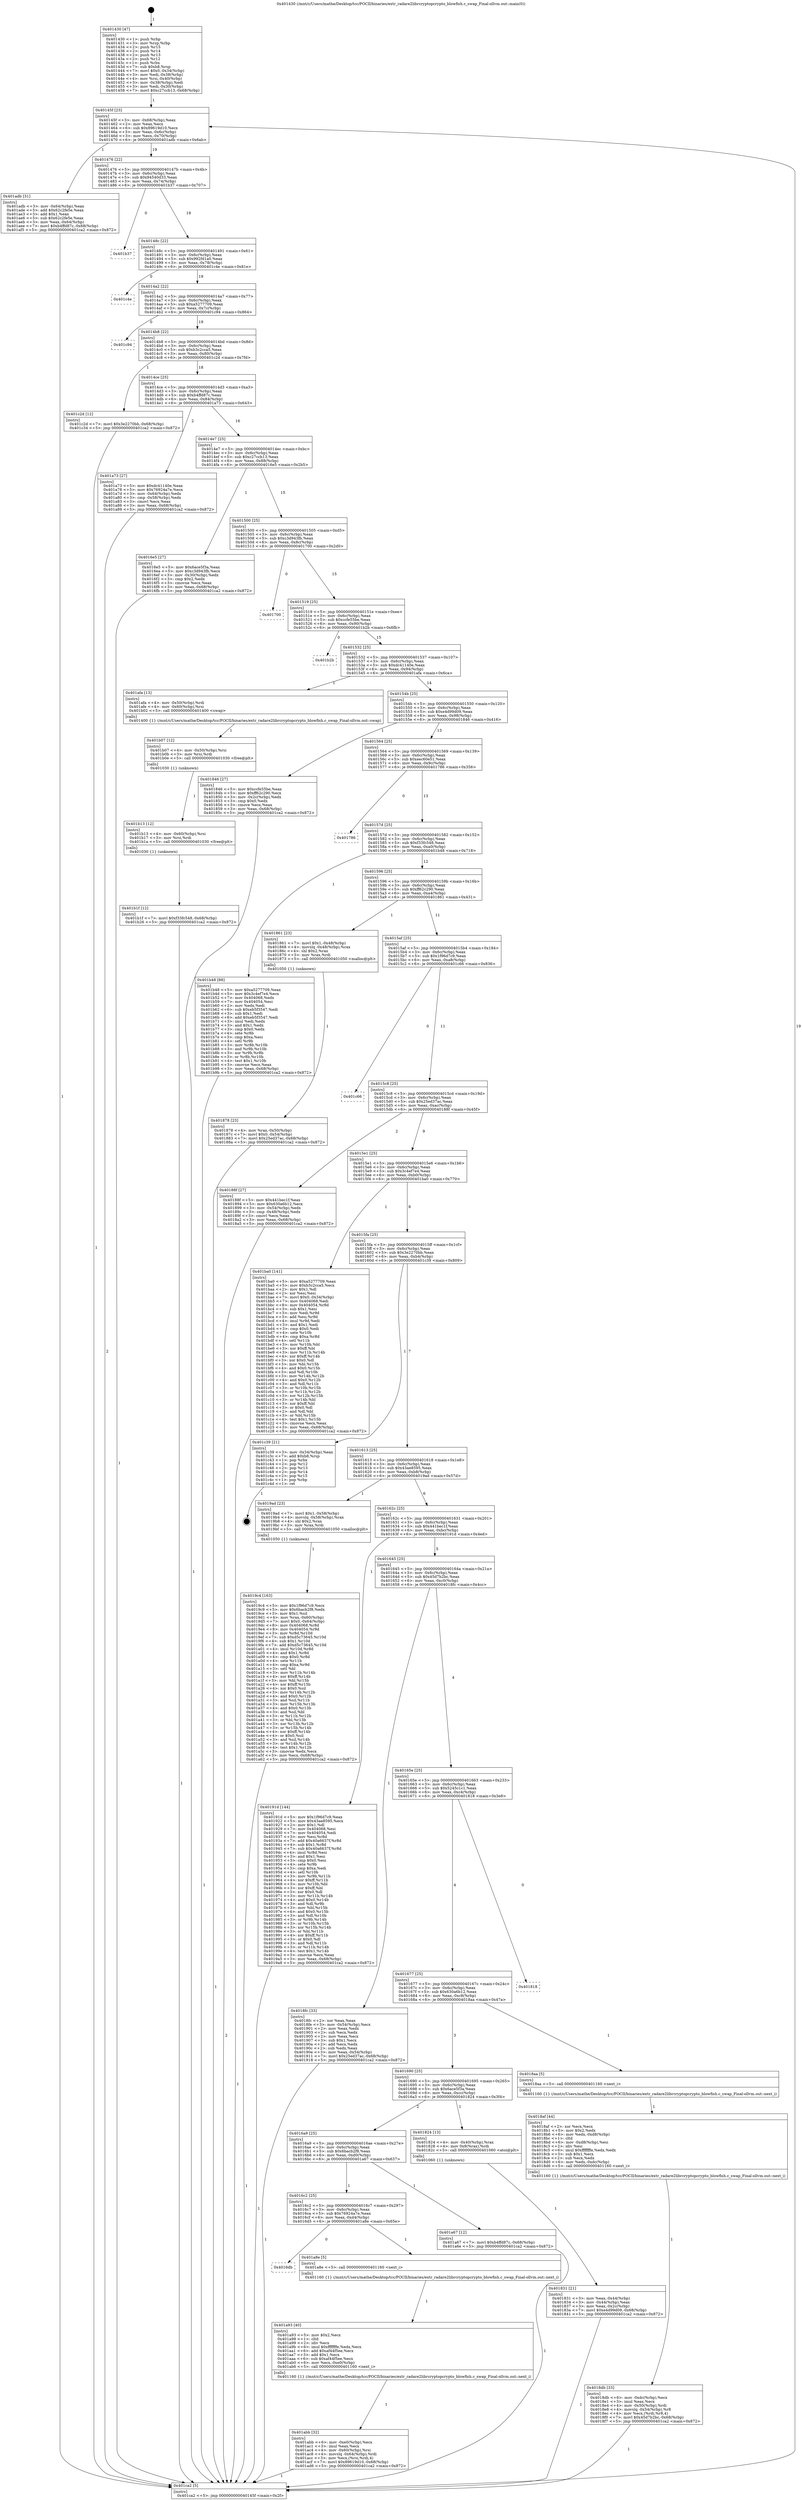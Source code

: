 digraph "0x401430" {
  label = "0x401430 (/mnt/c/Users/mathe/Desktop/tcc/POCII/binaries/extr_radare2librcryptopcrypto_blowfish.c_swap_Final-ollvm.out::main(0))"
  labelloc = "t"
  node[shape=record]

  Entry [label="",width=0.3,height=0.3,shape=circle,fillcolor=black,style=filled]
  "0x40145f" [label="{
     0x40145f [23]\l
     | [instrs]\l
     &nbsp;&nbsp;0x40145f \<+3\>: mov -0x68(%rbp),%eax\l
     &nbsp;&nbsp;0x401462 \<+2\>: mov %eax,%ecx\l
     &nbsp;&nbsp;0x401464 \<+6\>: sub $0x89619d10,%ecx\l
     &nbsp;&nbsp;0x40146a \<+3\>: mov %eax,-0x6c(%rbp)\l
     &nbsp;&nbsp;0x40146d \<+3\>: mov %ecx,-0x70(%rbp)\l
     &nbsp;&nbsp;0x401470 \<+6\>: je 0000000000401adb \<main+0x6ab\>\l
  }"]
  "0x401adb" [label="{
     0x401adb [31]\l
     | [instrs]\l
     &nbsp;&nbsp;0x401adb \<+3\>: mov -0x64(%rbp),%eax\l
     &nbsp;&nbsp;0x401ade \<+5\>: add $0x62c2fe5e,%eax\l
     &nbsp;&nbsp;0x401ae3 \<+3\>: add $0x1,%eax\l
     &nbsp;&nbsp;0x401ae6 \<+5\>: sub $0x62c2fe5e,%eax\l
     &nbsp;&nbsp;0x401aeb \<+3\>: mov %eax,-0x64(%rbp)\l
     &nbsp;&nbsp;0x401aee \<+7\>: movl $0xb4ffd87c,-0x68(%rbp)\l
     &nbsp;&nbsp;0x401af5 \<+5\>: jmp 0000000000401ca2 \<main+0x872\>\l
  }"]
  "0x401476" [label="{
     0x401476 [22]\l
     | [instrs]\l
     &nbsp;&nbsp;0x401476 \<+5\>: jmp 000000000040147b \<main+0x4b\>\l
     &nbsp;&nbsp;0x40147b \<+3\>: mov -0x6c(%rbp),%eax\l
     &nbsp;&nbsp;0x40147e \<+5\>: sub $0x94540d33,%eax\l
     &nbsp;&nbsp;0x401483 \<+3\>: mov %eax,-0x74(%rbp)\l
     &nbsp;&nbsp;0x401486 \<+6\>: je 0000000000401b37 \<main+0x707\>\l
  }"]
  Exit [label="",width=0.3,height=0.3,shape=circle,fillcolor=black,style=filled,peripheries=2]
  "0x401b37" [label="{
     0x401b37\l
  }", style=dashed]
  "0x40148c" [label="{
     0x40148c [22]\l
     | [instrs]\l
     &nbsp;&nbsp;0x40148c \<+5\>: jmp 0000000000401491 \<main+0x61\>\l
     &nbsp;&nbsp;0x401491 \<+3\>: mov -0x6c(%rbp),%eax\l
     &nbsp;&nbsp;0x401494 \<+5\>: sub $0x992fd1a0,%eax\l
     &nbsp;&nbsp;0x401499 \<+3\>: mov %eax,-0x78(%rbp)\l
     &nbsp;&nbsp;0x40149c \<+6\>: je 0000000000401c4e \<main+0x81e\>\l
  }"]
  "0x401b1f" [label="{
     0x401b1f [12]\l
     | [instrs]\l
     &nbsp;&nbsp;0x401b1f \<+7\>: movl $0xf33fc548,-0x68(%rbp)\l
     &nbsp;&nbsp;0x401b26 \<+5\>: jmp 0000000000401ca2 \<main+0x872\>\l
  }"]
  "0x401c4e" [label="{
     0x401c4e\l
  }", style=dashed]
  "0x4014a2" [label="{
     0x4014a2 [22]\l
     | [instrs]\l
     &nbsp;&nbsp;0x4014a2 \<+5\>: jmp 00000000004014a7 \<main+0x77\>\l
     &nbsp;&nbsp;0x4014a7 \<+3\>: mov -0x6c(%rbp),%eax\l
     &nbsp;&nbsp;0x4014aa \<+5\>: sub $0xa5277709,%eax\l
     &nbsp;&nbsp;0x4014af \<+3\>: mov %eax,-0x7c(%rbp)\l
     &nbsp;&nbsp;0x4014b2 \<+6\>: je 0000000000401c94 \<main+0x864\>\l
  }"]
  "0x401b13" [label="{
     0x401b13 [12]\l
     | [instrs]\l
     &nbsp;&nbsp;0x401b13 \<+4\>: mov -0x60(%rbp),%rsi\l
     &nbsp;&nbsp;0x401b17 \<+3\>: mov %rsi,%rdi\l
     &nbsp;&nbsp;0x401b1a \<+5\>: call 0000000000401030 \<free@plt\>\l
     | [calls]\l
     &nbsp;&nbsp;0x401030 \{1\} (unknown)\l
  }"]
  "0x401c94" [label="{
     0x401c94\l
  }", style=dashed]
  "0x4014b8" [label="{
     0x4014b8 [22]\l
     | [instrs]\l
     &nbsp;&nbsp;0x4014b8 \<+5\>: jmp 00000000004014bd \<main+0x8d\>\l
     &nbsp;&nbsp;0x4014bd \<+3\>: mov -0x6c(%rbp),%eax\l
     &nbsp;&nbsp;0x4014c0 \<+5\>: sub $0xb3c2cca5,%eax\l
     &nbsp;&nbsp;0x4014c5 \<+3\>: mov %eax,-0x80(%rbp)\l
     &nbsp;&nbsp;0x4014c8 \<+6\>: je 0000000000401c2d \<main+0x7fd\>\l
  }"]
  "0x401b07" [label="{
     0x401b07 [12]\l
     | [instrs]\l
     &nbsp;&nbsp;0x401b07 \<+4\>: mov -0x50(%rbp),%rsi\l
     &nbsp;&nbsp;0x401b0b \<+3\>: mov %rsi,%rdi\l
     &nbsp;&nbsp;0x401b0e \<+5\>: call 0000000000401030 \<free@plt\>\l
     | [calls]\l
     &nbsp;&nbsp;0x401030 \{1\} (unknown)\l
  }"]
  "0x401c2d" [label="{
     0x401c2d [12]\l
     | [instrs]\l
     &nbsp;&nbsp;0x401c2d \<+7\>: movl $0x3e2270bb,-0x68(%rbp)\l
     &nbsp;&nbsp;0x401c34 \<+5\>: jmp 0000000000401ca2 \<main+0x872\>\l
  }"]
  "0x4014ce" [label="{
     0x4014ce [25]\l
     | [instrs]\l
     &nbsp;&nbsp;0x4014ce \<+5\>: jmp 00000000004014d3 \<main+0xa3\>\l
     &nbsp;&nbsp;0x4014d3 \<+3\>: mov -0x6c(%rbp),%eax\l
     &nbsp;&nbsp;0x4014d6 \<+5\>: sub $0xb4ffd87c,%eax\l
     &nbsp;&nbsp;0x4014db \<+6\>: mov %eax,-0x84(%rbp)\l
     &nbsp;&nbsp;0x4014e1 \<+6\>: je 0000000000401a73 \<main+0x643\>\l
  }"]
  "0x401abb" [label="{
     0x401abb [32]\l
     | [instrs]\l
     &nbsp;&nbsp;0x401abb \<+6\>: mov -0xe0(%rbp),%ecx\l
     &nbsp;&nbsp;0x401ac1 \<+3\>: imul %eax,%ecx\l
     &nbsp;&nbsp;0x401ac4 \<+4\>: mov -0x60(%rbp),%rsi\l
     &nbsp;&nbsp;0x401ac8 \<+4\>: movslq -0x64(%rbp),%rdi\l
     &nbsp;&nbsp;0x401acc \<+3\>: mov %ecx,(%rsi,%rdi,4)\l
     &nbsp;&nbsp;0x401acf \<+7\>: movl $0x89619d10,-0x68(%rbp)\l
     &nbsp;&nbsp;0x401ad6 \<+5\>: jmp 0000000000401ca2 \<main+0x872\>\l
  }"]
  "0x401a73" [label="{
     0x401a73 [27]\l
     | [instrs]\l
     &nbsp;&nbsp;0x401a73 \<+5\>: mov $0xdc41140e,%eax\l
     &nbsp;&nbsp;0x401a78 \<+5\>: mov $0x76924a7e,%ecx\l
     &nbsp;&nbsp;0x401a7d \<+3\>: mov -0x64(%rbp),%edx\l
     &nbsp;&nbsp;0x401a80 \<+3\>: cmp -0x58(%rbp),%edx\l
     &nbsp;&nbsp;0x401a83 \<+3\>: cmovl %ecx,%eax\l
     &nbsp;&nbsp;0x401a86 \<+3\>: mov %eax,-0x68(%rbp)\l
     &nbsp;&nbsp;0x401a89 \<+5\>: jmp 0000000000401ca2 \<main+0x872\>\l
  }"]
  "0x4014e7" [label="{
     0x4014e7 [25]\l
     | [instrs]\l
     &nbsp;&nbsp;0x4014e7 \<+5\>: jmp 00000000004014ec \<main+0xbc\>\l
     &nbsp;&nbsp;0x4014ec \<+3\>: mov -0x6c(%rbp),%eax\l
     &nbsp;&nbsp;0x4014ef \<+5\>: sub $0xc27ccb13,%eax\l
     &nbsp;&nbsp;0x4014f4 \<+6\>: mov %eax,-0x88(%rbp)\l
     &nbsp;&nbsp;0x4014fa \<+6\>: je 00000000004016e5 \<main+0x2b5\>\l
  }"]
  "0x401a93" [label="{
     0x401a93 [40]\l
     | [instrs]\l
     &nbsp;&nbsp;0x401a93 \<+5\>: mov $0x2,%ecx\l
     &nbsp;&nbsp;0x401a98 \<+1\>: cltd\l
     &nbsp;&nbsp;0x401a99 \<+2\>: idiv %ecx\l
     &nbsp;&nbsp;0x401a9b \<+6\>: imul $0xfffffffe,%edx,%ecx\l
     &nbsp;&nbsp;0x401aa1 \<+6\>: add $0xaf44f5ee,%ecx\l
     &nbsp;&nbsp;0x401aa7 \<+3\>: add $0x1,%ecx\l
     &nbsp;&nbsp;0x401aaa \<+6\>: sub $0xaf44f5ee,%ecx\l
     &nbsp;&nbsp;0x401ab0 \<+6\>: mov %ecx,-0xe0(%rbp)\l
     &nbsp;&nbsp;0x401ab6 \<+5\>: call 0000000000401160 \<next_i\>\l
     | [calls]\l
     &nbsp;&nbsp;0x401160 \{1\} (/mnt/c/Users/mathe/Desktop/tcc/POCII/binaries/extr_radare2librcryptopcrypto_blowfish.c_swap_Final-ollvm.out::next_i)\l
  }"]
  "0x4016e5" [label="{
     0x4016e5 [27]\l
     | [instrs]\l
     &nbsp;&nbsp;0x4016e5 \<+5\>: mov $0x6ace5f3a,%eax\l
     &nbsp;&nbsp;0x4016ea \<+5\>: mov $0xc3d943fb,%ecx\l
     &nbsp;&nbsp;0x4016ef \<+3\>: mov -0x30(%rbp),%edx\l
     &nbsp;&nbsp;0x4016f2 \<+3\>: cmp $0x2,%edx\l
     &nbsp;&nbsp;0x4016f5 \<+3\>: cmovne %ecx,%eax\l
     &nbsp;&nbsp;0x4016f8 \<+3\>: mov %eax,-0x68(%rbp)\l
     &nbsp;&nbsp;0x4016fb \<+5\>: jmp 0000000000401ca2 \<main+0x872\>\l
  }"]
  "0x401500" [label="{
     0x401500 [25]\l
     | [instrs]\l
     &nbsp;&nbsp;0x401500 \<+5\>: jmp 0000000000401505 \<main+0xd5\>\l
     &nbsp;&nbsp;0x401505 \<+3\>: mov -0x6c(%rbp),%eax\l
     &nbsp;&nbsp;0x401508 \<+5\>: sub $0xc3d943fb,%eax\l
     &nbsp;&nbsp;0x40150d \<+6\>: mov %eax,-0x8c(%rbp)\l
     &nbsp;&nbsp;0x401513 \<+6\>: je 0000000000401700 \<main+0x2d0\>\l
  }"]
  "0x401ca2" [label="{
     0x401ca2 [5]\l
     | [instrs]\l
     &nbsp;&nbsp;0x401ca2 \<+5\>: jmp 000000000040145f \<main+0x2f\>\l
  }"]
  "0x401430" [label="{
     0x401430 [47]\l
     | [instrs]\l
     &nbsp;&nbsp;0x401430 \<+1\>: push %rbp\l
     &nbsp;&nbsp;0x401431 \<+3\>: mov %rsp,%rbp\l
     &nbsp;&nbsp;0x401434 \<+2\>: push %r15\l
     &nbsp;&nbsp;0x401436 \<+2\>: push %r14\l
     &nbsp;&nbsp;0x401438 \<+2\>: push %r13\l
     &nbsp;&nbsp;0x40143a \<+2\>: push %r12\l
     &nbsp;&nbsp;0x40143c \<+1\>: push %rbx\l
     &nbsp;&nbsp;0x40143d \<+7\>: sub $0xb8,%rsp\l
     &nbsp;&nbsp;0x401444 \<+7\>: movl $0x0,-0x34(%rbp)\l
     &nbsp;&nbsp;0x40144b \<+3\>: mov %edi,-0x38(%rbp)\l
     &nbsp;&nbsp;0x40144e \<+4\>: mov %rsi,-0x40(%rbp)\l
     &nbsp;&nbsp;0x401452 \<+3\>: mov -0x38(%rbp),%edi\l
     &nbsp;&nbsp;0x401455 \<+3\>: mov %edi,-0x30(%rbp)\l
     &nbsp;&nbsp;0x401458 \<+7\>: movl $0xc27ccb13,-0x68(%rbp)\l
  }"]
  "0x4016db" [label="{
     0x4016db\l
  }", style=dashed]
  "0x401700" [label="{
     0x401700\l
  }", style=dashed]
  "0x401519" [label="{
     0x401519 [25]\l
     | [instrs]\l
     &nbsp;&nbsp;0x401519 \<+5\>: jmp 000000000040151e \<main+0xee\>\l
     &nbsp;&nbsp;0x40151e \<+3\>: mov -0x6c(%rbp),%eax\l
     &nbsp;&nbsp;0x401521 \<+5\>: sub $0xccfe55be,%eax\l
     &nbsp;&nbsp;0x401526 \<+6\>: mov %eax,-0x90(%rbp)\l
     &nbsp;&nbsp;0x40152c \<+6\>: je 0000000000401b2b \<main+0x6fb\>\l
  }"]
  "0x401a8e" [label="{
     0x401a8e [5]\l
     | [instrs]\l
     &nbsp;&nbsp;0x401a8e \<+5\>: call 0000000000401160 \<next_i\>\l
     | [calls]\l
     &nbsp;&nbsp;0x401160 \{1\} (/mnt/c/Users/mathe/Desktop/tcc/POCII/binaries/extr_radare2librcryptopcrypto_blowfish.c_swap_Final-ollvm.out::next_i)\l
  }"]
  "0x401b2b" [label="{
     0x401b2b\l
  }", style=dashed]
  "0x401532" [label="{
     0x401532 [25]\l
     | [instrs]\l
     &nbsp;&nbsp;0x401532 \<+5\>: jmp 0000000000401537 \<main+0x107\>\l
     &nbsp;&nbsp;0x401537 \<+3\>: mov -0x6c(%rbp),%eax\l
     &nbsp;&nbsp;0x40153a \<+5\>: sub $0xdc41140e,%eax\l
     &nbsp;&nbsp;0x40153f \<+6\>: mov %eax,-0x94(%rbp)\l
     &nbsp;&nbsp;0x401545 \<+6\>: je 0000000000401afa \<main+0x6ca\>\l
  }"]
  "0x4016c2" [label="{
     0x4016c2 [25]\l
     | [instrs]\l
     &nbsp;&nbsp;0x4016c2 \<+5\>: jmp 00000000004016c7 \<main+0x297\>\l
     &nbsp;&nbsp;0x4016c7 \<+3\>: mov -0x6c(%rbp),%eax\l
     &nbsp;&nbsp;0x4016ca \<+5\>: sub $0x76924a7e,%eax\l
     &nbsp;&nbsp;0x4016cf \<+6\>: mov %eax,-0xd4(%rbp)\l
     &nbsp;&nbsp;0x4016d5 \<+6\>: je 0000000000401a8e \<main+0x65e\>\l
  }"]
  "0x401afa" [label="{
     0x401afa [13]\l
     | [instrs]\l
     &nbsp;&nbsp;0x401afa \<+4\>: mov -0x50(%rbp),%rdi\l
     &nbsp;&nbsp;0x401afe \<+4\>: mov -0x60(%rbp),%rsi\l
     &nbsp;&nbsp;0x401b02 \<+5\>: call 0000000000401400 \<swap\>\l
     | [calls]\l
     &nbsp;&nbsp;0x401400 \{1\} (/mnt/c/Users/mathe/Desktop/tcc/POCII/binaries/extr_radare2librcryptopcrypto_blowfish.c_swap_Final-ollvm.out::swap)\l
  }"]
  "0x40154b" [label="{
     0x40154b [25]\l
     | [instrs]\l
     &nbsp;&nbsp;0x40154b \<+5\>: jmp 0000000000401550 \<main+0x120\>\l
     &nbsp;&nbsp;0x401550 \<+3\>: mov -0x6c(%rbp),%eax\l
     &nbsp;&nbsp;0x401553 \<+5\>: sub $0xe4d99d09,%eax\l
     &nbsp;&nbsp;0x401558 \<+6\>: mov %eax,-0x98(%rbp)\l
     &nbsp;&nbsp;0x40155e \<+6\>: je 0000000000401846 \<main+0x416\>\l
  }"]
  "0x401a67" [label="{
     0x401a67 [12]\l
     | [instrs]\l
     &nbsp;&nbsp;0x401a67 \<+7\>: movl $0xb4ffd87c,-0x68(%rbp)\l
     &nbsp;&nbsp;0x401a6e \<+5\>: jmp 0000000000401ca2 \<main+0x872\>\l
  }"]
  "0x401846" [label="{
     0x401846 [27]\l
     | [instrs]\l
     &nbsp;&nbsp;0x401846 \<+5\>: mov $0xccfe55be,%eax\l
     &nbsp;&nbsp;0x40184b \<+5\>: mov $0xff62c290,%ecx\l
     &nbsp;&nbsp;0x401850 \<+3\>: mov -0x2c(%rbp),%edx\l
     &nbsp;&nbsp;0x401853 \<+3\>: cmp $0x0,%edx\l
     &nbsp;&nbsp;0x401856 \<+3\>: cmove %ecx,%eax\l
     &nbsp;&nbsp;0x401859 \<+3\>: mov %eax,-0x68(%rbp)\l
     &nbsp;&nbsp;0x40185c \<+5\>: jmp 0000000000401ca2 \<main+0x872\>\l
  }"]
  "0x401564" [label="{
     0x401564 [25]\l
     | [instrs]\l
     &nbsp;&nbsp;0x401564 \<+5\>: jmp 0000000000401569 \<main+0x139\>\l
     &nbsp;&nbsp;0x401569 \<+3\>: mov -0x6c(%rbp),%eax\l
     &nbsp;&nbsp;0x40156c \<+5\>: sub $0xeec60e51,%eax\l
     &nbsp;&nbsp;0x401571 \<+6\>: mov %eax,-0x9c(%rbp)\l
     &nbsp;&nbsp;0x401577 \<+6\>: je 0000000000401786 \<main+0x356\>\l
  }"]
  "0x4019c4" [label="{
     0x4019c4 [163]\l
     | [instrs]\l
     &nbsp;&nbsp;0x4019c4 \<+5\>: mov $0x1f96d7c9,%ecx\l
     &nbsp;&nbsp;0x4019c9 \<+5\>: mov $0x6bacb2f8,%edx\l
     &nbsp;&nbsp;0x4019ce \<+3\>: mov $0x1,%sil\l
     &nbsp;&nbsp;0x4019d1 \<+4\>: mov %rax,-0x60(%rbp)\l
     &nbsp;&nbsp;0x4019d5 \<+7\>: movl $0x0,-0x64(%rbp)\l
     &nbsp;&nbsp;0x4019dc \<+8\>: mov 0x404068,%r8d\l
     &nbsp;&nbsp;0x4019e4 \<+8\>: mov 0x404054,%r9d\l
     &nbsp;&nbsp;0x4019ec \<+3\>: mov %r8d,%r10d\l
     &nbsp;&nbsp;0x4019ef \<+7\>: sub $0xd5c73645,%r10d\l
     &nbsp;&nbsp;0x4019f6 \<+4\>: sub $0x1,%r10d\l
     &nbsp;&nbsp;0x4019fa \<+7\>: add $0xd5c73645,%r10d\l
     &nbsp;&nbsp;0x401a01 \<+4\>: imul %r10d,%r8d\l
     &nbsp;&nbsp;0x401a05 \<+4\>: and $0x1,%r8d\l
     &nbsp;&nbsp;0x401a09 \<+4\>: cmp $0x0,%r8d\l
     &nbsp;&nbsp;0x401a0d \<+4\>: sete %r11b\l
     &nbsp;&nbsp;0x401a11 \<+4\>: cmp $0xa,%r9d\l
     &nbsp;&nbsp;0x401a15 \<+3\>: setl %bl\l
     &nbsp;&nbsp;0x401a18 \<+3\>: mov %r11b,%r14b\l
     &nbsp;&nbsp;0x401a1b \<+4\>: xor $0xff,%r14b\l
     &nbsp;&nbsp;0x401a1f \<+3\>: mov %bl,%r15b\l
     &nbsp;&nbsp;0x401a22 \<+4\>: xor $0xff,%r15b\l
     &nbsp;&nbsp;0x401a26 \<+4\>: xor $0x0,%sil\l
     &nbsp;&nbsp;0x401a2a \<+3\>: mov %r14b,%r12b\l
     &nbsp;&nbsp;0x401a2d \<+4\>: and $0x0,%r12b\l
     &nbsp;&nbsp;0x401a31 \<+3\>: and %sil,%r11b\l
     &nbsp;&nbsp;0x401a34 \<+3\>: mov %r15b,%r13b\l
     &nbsp;&nbsp;0x401a37 \<+4\>: and $0x0,%r13b\l
     &nbsp;&nbsp;0x401a3b \<+3\>: and %sil,%bl\l
     &nbsp;&nbsp;0x401a3e \<+3\>: or %r11b,%r12b\l
     &nbsp;&nbsp;0x401a41 \<+3\>: or %bl,%r13b\l
     &nbsp;&nbsp;0x401a44 \<+3\>: xor %r13b,%r12b\l
     &nbsp;&nbsp;0x401a47 \<+3\>: or %r15b,%r14b\l
     &nbsp;&nbsp;0x401a4a \<+4\>: xor $0xff,%r14b\l
     &nbsp;&nbsp;0x401a4e \<+4\>: or $0x0,%sil\l
     &nbsp;&nbsp;0x401a52 \<+3\>: and %sil,%r14b\l
     &nbsp;&nbsp;0x401a55 \<+3\>: or %r14b,%r12b\l
     &nbsp;&nbsp;0x401a58 \<+4\>: test $0x1,%r12b\l
     &nbsp;&nbsp;0x401a5c \<+3\>: cmovne %edx,%ecx\l
     &nbsp;&nbsp;0x401a5f \<+3\>: mov %ecx,-0x68(%rbp)\l
     &nbsp;&nbsp;0x401a62 \<+5\>: jmp 0000000000401ca2 \<main+0x872\>\l
  }"]
  "0x401786" [label="{
     0x401786\l
  }", style=dashed]
  "0x40157d" [label="{
     0x40157d [25]\l
     | [instrs]\l
     &nbsp;&nbsp;0x40157d \<+5\>: jmp 0000000000401582 \<main+0x152\>\l
     &nbsp;&nbsp;0x401582 \<+3\>: mov -0x6c(%rbp),%eax\l
     &nbsp;&nbsp;0x401585 \<+5\>: sub $0xf33fc548,%eax\l
     &nbsp;&nbsp;0x40158a \<+6\>: mov %eax,-0xa0(%rbp)\l
     &nbsp;&nbsp;0x401590 \<+6\>: je 0000000000401b48 \<main+0x718\>\l
  }"]
  "0x4018db" [label="{
     0x4018db [33]\l
     | [instrs]\l
     &nbsp;&nbsp;0x4018db \<+6\>: mov -0xdc(%rbp),%ecx\l
     &nbsp;&nbsp;0x4018e1 \<+3\>: imul %eax,%ecx\l
     &nbsp;&nbsp;0x4018e4 \<+4\>: mov -0x50(%rbp),%rdi\l
     &nbsp;&nbsp;0x4018e8 \<+4\>: movslq -0x54(%rbp),%r8\l
     &nbsp;&nbsp;0x4018ec \<+4\>: mov %ecx,(%rdi,%r8,4)\l
     &nbsp;&nbsp;0x4018f0 \<+7\>: movl $0x45d7b2bc,-0x68(%rbp)\l
     &nbsp;&nbsp;0x4018f7 \<+5\>: jmp 0000000000401ca2 \<main+0x872\>\l
  }"]
  "0x401b48" [label="{
     0x401b48 [88]\l
     | [instrs]\l
     &nbsp;&nbsp;0x401b48 \<+5\>: mov $0xa5277709,%eax\l
     &nbsp;&nbsp;0x401b4d \<+5\>: mov $0x3c4ef7e4,%ecx\l
     &nbsp;&nbsp;0x401b52 \<+7\>: mov 0x404068,%edx\l
     &nbsp;&nbsp;0x401b59 \<+7\>: mov 0x404054,%esi\l
     &nbsp;&nbsp;0x401b60 \<+2\>: mov %edx,%edi\l
     &nbsp;&nbsp;0x401b62 \<+6\>: sub $0xeb5f3547,%edi\l
     &nbsp;&nbsp;0x401b68 \<+3\>: sub $0x1,%edi\l
     &nbsp;&nbsp;0x401b6b \<+6\>: add $0xeb5f3547,%edi\l
     &nbsp;&nbsp;0x401b71 \<+3\>: imul %edi,%edx\l
     &nbsp;&nbsp;0x401b74 \<+3\>: and $0x1,%edx\l
     &nbsp;&nbsp;0x401b77 \<+3\>: cmp $0x0,%edx\l
     &nbsp;&nbsp;0x401b7a \<+4\>: sete %r8b\l
     &nbsp;&nbsp;0x401b7e \<+3\>: cmp $0xa,%esi\l
     &nbsp;&nbsp;0x401b81 \<+4\>: setl %r9b\l
     &nbsp;&nbsp;0x401b85 \<+3\>: mov %r8b,%r10b\l
     &nbsp;&nbsp;0x401b88 \<+3\>: and %r9b,%r10b\l
     &nbsp;&nbsp;0x401b8b \<+3\>: xor %r9b,%r8b\l
     &nbsp;&nbsp;0x401b8e \<+3\>: or %r8b,%r10b\l
     &nbsp;&nbsp;0x401b91 \<+4\>: test $0x1,%r10b\l
     &nbsp;&nbsp;0x401b95 \<+3\>: cmovne %ecx,%eax\l
     &nbsp;&nbsp;0x401b98 \<+3\>: mov %eax,-0x68(%rbp)\l
     &nbsp;&nbsp;0x401b9b \<+5\>: jmp 0000000000401ca2 \<main+0x872\>\l
  }"]
  "0x401596" [label="{
     0x401596 [25]\l
     | [instrs]\l
     &nbsp;&nbsp;0x401596 \<+5\>: jmp 000000000040159b \<main+0x16b\>\l
     &nbsp;&nbsp;0x40159b \<+3\>: mov -0x6c(%rbp),%eax\l
     &nbsp;&nbsp;0x40159e \<+5\>: sub $0xff62c290,%eax\l
     &nbsp;&nbsp;0x4015a3 \<+6\>: mov %eax,-0xa4(%rbp)\l
     &nbsp;&nbsp;0x4015a9 \<+6\>: je 0000000000401861 \<main+0x431\>\l
  }"]
  "0x4018af" [label="{
     0x4018af [44]\l
     | [instrs]\l
     &nbsp;&nbsp;0x4018af \<+2\>: xor %ecx,%ecx\l
     &nbsp;&nbsp;0x4018b1 \<+5\>: mov $0x2,%edx\l
     &nbsp;&nbsp;0x4018b6 \<+6\>: mov %edx,-0xd8(%rbp)\l
     &nbsp;&nbsp;0x4018bc \<+1\>: cltd\l
     &nbsp;&nbsp;0x4018bd \<+6\>: mov -0xd8(%rbp),%esi\l
     &nbsp;&nbsp;0x4018c3 \<+2\>: idiv %esi\l
     &nbsp;&nbsp;0x4018c5 \<+6\>: imul $0xfffffffe,%edx,%edx\l
     &nbsp;&nbsp;0x4018cb \<+3\>: sub $0x1,%ecx\l
     &nbsp;&nbsp;0x4018ce \<+2\>: sub %ecx,%edx\l
     &nbsp;&nbsp;0x4018d0 \<+6\>: mov %edx,-0xdc(%rbp)\l
     &nbsp;&nbsp;0x4018d6 \<+5\>: call 0000000000401160 \<next_i\>\l
     | [calls]\l
     &nbsp;&nbsp;0x401160 \{1\} (/mnt/c/Users/mathe/Desktop/tcc/POCII/binaries/extr_radare2librcryptopcrypto_blowfish.c_swap_Final-ollvm.out::next_i)\l
  }"]
  "0x401861" [label="{
     0x401861 [23]\l
     | [instrs]\l
     &nbsp;&nbsp;0x401861 \<+7\>: movl $0x1,-0x48(%rbp)\l
     &nbsp;&nbsp;0x401868 \<+4\>: movslq -0x48(%rbp),%rax\l
     &nbsp;&nbsp;0x40186c \<+4\>: shl $0x2,%rax\l
     &nbsp;&nbsp;0x401870 \<+3\>: mov %rax,%rdi\l
     &nbsp;&nbsp;0x401873 \<+5\>: call 0000000000401050 \<malloc@plt\>\l
     | [calls]\l
     &nbsp;&nbsp;0x401050 \{1\} (unknown)\l
  }"]
  "0x4015af" [label="{
     0x4015af [25]\l
     | [instrs]\l
     &nbsp;&nbsp;0x4015af \<+5\>: jmp 00000000004015b4 \<main+0x184\>\l
     &nbsp;&nbsp;0x4015b4 \<+3\>: mov -0x6c(%rbp),%eax\l
     &nbsp;&nbsp;0x4015b7 \<+5\>: sub $0x1f96d7c9,%eax\l
     &nbsp;&nbsp;0x4015bc \<+6\>: mov %eax,-0xa8(%rbp)\l
     &nbsp;&nbsp;0x4015c2 \<+6\>: je 0000000000401c66 \<main+0x836\>\l
  }"]
  "0x401878" [label="{
     0x401878 [23]\l
     | [instrs]\l
     &nbsp;&nbsp;0x401878 \<+4\>: mov %rax,-0x50(%rbp)\l
     &nbsp;&nbsp;0x40187c \<+7\>: movl $0x0,-0x54(%rbp)\l
     &nbsp;&nbsp;0x401883 \<+7\>: movl $0x25ed37ac,-0x68(%rbp)\l
     &nbsp;&nbsp;0x40188a \<+5\>: jmp 0000000000401ca2 \<main+0x872\>\l
  }"]
  "0x401c66" [label="{
     0x401c66\l
  }", style=dashed]
  "0x4015c8" [label="{
     0x4015c8 [25]\l
     | [instrs]\l
     &nbsp;&nbsp;0x4015c8 \<+5\>: jmp 00000000004015cd \<main+0x19d\>\l
     &nbsp;&nbsp;0x4015cd \<+3\>: mov -0x6c(%rbp),%eax\l
     &nbsp;&nbsp;0x4015d0 \<+5\>: sub $0x25ed37ac,%eax\l
     &nbsp;&nbsp;0x4015d5 \<+6\>: mov %eax,-0xac(%rbp)\l
     &nbsp;&nbsp;0x4015db \<+6\>: je 000000000040188f \<main+0x45f\>\l
  }"]
  "0x401831" [label="{
     0x401831 [21]\l
     | [instrs]\l
     &nbsp;&nbsp;0x401831 \<+3\>: mov %eax,-0x44(%rbp)\l
     &nbsp;&nbsp;0x401834 \<+3\>: mov -0x44(%rbp),%eax\l
     &nbsp;&nbsp;0x401837 \<+3\>: mov %eax,-0x2c(%rbp)\l
     &nbsp;&nbsp;0x40183a \<+7\>: movl $0xe4d99d09,-0x68(%rbp)\l
     &nbsp;&nbsp;0x401841 \<+5\>: jmp 0000000000401ca2 \<main+0x872\>\l
  }"]
  "0x40188f" [label="{
     0x40188f [27]\l
     | [instrs]\l
     &nbsp;&nbsp;0x40188f \<+5\>: mov $0x441bec1f,%eax\l
     &nbsp;&nbsp;0x401894 \<+5\>: mov $0x630a6b12,%ecx\l
     &nbsp;&nbsp;0x401899 \<+3\>: mov -0x54(%rbp),%edx\l
     &nbsp;&nbsp;0x40189c \<+3\>: cmp -0x48(%rbp),%edx\l
     &nbsp;&nbsp;0x40189f \<+3\>: cmovl %ecx,%eax\l
     &nbsp;&nbsp;0x4018a2 \<+3\>: mov %eax,-0x68(%rbp)\l
     &nbsp;&nbsp;0x4018a5 \<+5\>: jmp 0000000000401ca2 \<main+0x872\>\l
  }"]
  "0x4015e1" [label="{
     0x4015e1 [25]\l
     | [instrs]\l
     &nbsp;&nbsp;0x4015e1 \<+5\>: jmp 00000000004015e6 \<main+0x1b6\>\l
     &nbsp;&nbsp;0x4015e6 \<+3\>: mov -0x6c(%rbp),%eax\l
     &nbsp;&nbsp;0x4015e9 \<+5\>: sub $0x3c4ef7e4,%eax\l
     &nbsp;&nbsp;0x4015ee \<+6\>: mov %eax,-0xb0(%rbp)\l
     &nbsp;&nbsp;0x4015f4 \<+6\>: je 0000000000401ba0 \<main+0x770\>\l
  }"]
  "0x4016a9" [label="{
     0x4016a9 [25]\l
     | [instrs]\l
     &nbsp;&nbsp;0x4016a9 \<+5\>: jmp 00000000004016ae \<main+0x27e\>\l
     &nbsp;&nbsp;0x4016ae \<+3\>: mov -0x6c(%rbp),%eax\l
     &nbsp;&nbsp;0x4016b1 \<+5\>: sub $0x6bacb2f8,%eax\l
     &nbsp;&nbsp;0x4016b6 \<+6\>: mov %eax,-0xd0(%rbp)\l
     &nbsp;&nbsp;0x4016bc \<+6\>: je 0000000000401a67 \<main+0x637\>\l
  }"]
  "0x401ba0" [label="{
     0x401ba0 [141]\l
     | [instrs]\l
     &nbsp;&nbsp;0x401ba0 \<+5\>: mov $0xa5277709,%eax\l
     &nbsp;&nbsp;0x401ba5 \<+5\>: mov $0xb3c2cca5,%ecx\l
     &nbsp;&nbsp;0x401baa \<+2\>: mov $0x1,%dl\l
     &nbsp;&nbsp;0x401bac \<+2\>: xor %esi,%esi\l
     &nbsp;&nbsp;0x401bae \<+7\>: movl $0x0,-0x34(%rbp)\l
     &nbsp;&nbsp;0x401bb5 \<+7\>: mov 0x404068,%edi\l
     &nbsp;&nbsp;0x401bbc \<+8\>: mov 0x404054,%r8d\l
     &nbsp;&nbsp;0x401bc4 \<+3\>: sub $0x1,%esi\l
     &nbsp;&nbsp;0x401bc7 \<+3\>: mov %edi,%r9d\l
     &nbsp;&nbsp;0x401bca \<+3\>: add %esi,%r9d\l
     &nbsp;&nbsp;0x401bcd \<+4\>: imul %r9d,%edi\l
     &nbsp;&nbsp;0x401bd1 \<+3\>: and $0x1,%edi\l
     &nbsp;&nbsp;0x401bd4 \<+3\>: cmp $0x0,%edi\l
     &nbsp;&nbsp;0x401bd7 \<+4\>: sete %r10b\l
     &nbsp;&nbsp;0x401bdb \<+4\>: cmp $0xa,%r8d\l
     &nbsp;&nbsp;0x401bdf \<+4\>: setl %r11b\l
     &nbsp;&nbsp;0x401be3 \<+3\>: mov %r10b,%bl\l
     &nbsp;&nbsp;0x401be6 \<+3\>: xor $0xff,%bl\l
     &nbsp;&nbsp;0x401be9 \<+3\>: mov %r11b,%r14b\l
     &nbsp;&nbsp;0x401bec \<+4\>: xor $0xff,%r14b\l
     &nbsp;&nbsp;0x401bf0 \<+3\>: xor $0x0,%dl\l
     &nbsp;&nbsp;0x401bf3 \<+3\>: mov %bl,%r15b\l
     &nbsp;&nbsp;0x401bf6 \<+4\>: and $0x0,%r15b\l
     &nbsp;&nbsp;0x401bfa \<+3\>: and %dl,%r10b\l
     &nbsp;&nbsp;0x401bfd \<+3\>: mov %r14b,%r12b\l
     &nbsp;&nbsp;0x401c00 \<+4\>: and $0x0,%r12b\l
     &nbsp;&nbsp;0x401c04 \<+3\>: and %dl,%r11b\l
     &nbsp;&nbsp;0x401c07 \<+3\>: or %r10b,%r15b\l
     &nbsp;&nbsp;0x401c0a \<+3\>: or %r11b,%r12b\l
     &nbsp;&nbsp;0x401c0d \<+3\>: xor %r12b,%r15b\l
     &nbsp;&nbsp;0x401c10 \<+3\>: or %r14b,%bl\l
     &nbsp;&nbsp;0x401c13 \<+3\>: xor $0xff,%bl\l
     &nbsp;&nbsp;0x401c16 \<+3\>: or $0x0,%dl\l
     &nbsp;&nbsp;0x401c19 \<+2\>: and %dl,%bl\l
     &nbsp;&nbsp;0x401c1b \<+3\>: or %bl,%r15b\l
     &nbsp;&nbsp;0x401c1e \<+4\>: test $0x1,%r15b\l
     &nbsp;&nbsp;0x401c22 \<+3\>: cmovne %ecx,%eax\l
     &nbsp;&nbsp;0x401c25 \<+3\>: mov %eax,-0x68(%rbp)\l
     &nbsp;&nbsp;0x401c28 \<+5\>: jmp 0000000000401ca2 \<main+0x872\>\l
  }"]
  "0x4015fa" [label="{
     0x4015fa [25]\l
     | [instrs]\l
     &nbsp;&nbsp;0x4015fa \<+5\>: jmp 00000000004015ff \<main+0x1cf\>\l
     &nbsp;&nbsp;0x4015ff \<+3\>: mov -0x6c(%rbp),%eax\l
     &nbsp;&nbsp;0x401602 \<+5\>: sub $0x3e2270bb,%eax\l
     &nbsp;&nbsp;0x401607 \<+6\>: mov %eax,-0xb4(%rbp)\l
     &nbsp;&nbsp;0x40160d \<+6\>: je 0000000000401c39 \<main+0x809\>\l
  }"]
  "0x401824" [label="{
     0x401824 [13]\l
     | [instrs]\l
     &nbsp;&nbsp;0x401824 \<+4\>: mov -0x40(%rbp),%rax\l
     &nbsp;&nbsp;0x401828 \<+4\>: mov 0x8(%rax),%rdi\l
     &nbsp;&nbsp;0x40182c \<+5\>: call 0000000000401060 \<atoi@plt\>\l
     | [calls]\l
     &nbsp;&nbsp;0x401060 \{1\} (unknown)\l
  }"]
  "0x401c39" [label="{
     0x401c39 [21]\l
     | [instrs]\l
     &nbsp;&nbsp;0x401c39 \<+3\>: mov -0x34(%rbp),%eax\l
     &nbsp;&nbsp;0x401c3c \<+7\>: add $0xb8,%rsp\l
     &nbsp;&nbsp;0x401c43 \<+1\>: pop %rbx\l
     &nbsp;&nbsp;0x401c44 \<+2\>: pop %r12\l
     &nbsp;&nbsp;0x401c46 \<+2\>: pop %r13\l
     &nbsp;&nbsp;0x401c48 \<+2\>: pop %r14\l
     &nbsp;&nbsp;0x401c4a \<+2\>: pop %r15\l
     &nbsp;&nbsp;0x401c4c \<+1\>: pop %rbp\l
     &nbsp;&nbsp;0x401c4d \<+1\>: ret\l
  }"]
  "0x401613" [label="{
     0x401613 [25]\l
     | [instrs]\l
     &nbsp;&nbsp;0x401613 \<+5\>: jmp 0000000000401618 \<main+0x1e8\>\l
     &nbsp;&nbsp;0x401618 \<+3\>: mov -0x6c(%rbp),%eax\l
     &nbsp;&nbsp;0x40161b \<+5\>: sub $0x43ae8595,%eax\l
     &nbsp;&nbsp;0x401620 \<+6\>: mov %eax,-0xb8(%rbp)\l
     &nbsp;&nbsp;0x401626 \<+6\>: je 00000000004019ad \<main+0x57d\>\l
  }"]
  "0x401690" [label="{
     0x401690 [25]\l
     | [instrs]\l
     &nbsp;&nbsp;0x401690 \<+5\>: jmp 0000000000401695 \<main+0x265\>\l
     &nbsp;&nbsp;0x401695 \<+3\>: mov -0x6c(%rbp),%eax\l
     &nbsp;&nbsp;0x401698 \<+5\>: sub $0x6ace5f3a,%eax\l
     &nbsp;&nbsp;0x40169d \<+6\>: mov %eax,-0xcc(%rbp)\l
     &nbsp;&nbsp;0x4016a3 \<+6\>: je 0000000000401824 \<main+0x3f4\>\l
  }"]
  "0x4019ad" [label="{
     0x4019ad [23]\l
     | [instrs]\l
     &nbsp;&nbsp;0x4019ad \<+7\>: movl $0x1,-0x58(%rbp)\l
     &nbsp;&nbsp;0x4019b4 \<+4\>: movslq -0x58(%rbp),%rax\l
     &nbsp;&nbsp;0x4019b8 \<+4\>: shl $0x2,%rax\l
     &nbsp;&nbsp;0x4019bc \<+3\>: mov %rax,%rdi\l
     &nbsp;&nbsp;0x4019bf \<+5\>: call 0000000000401050 \<malloc@plt\>\l
     | [calls]\l
     &nbsp;&nbsp;0x401050 \{1\} (unknown)\l
  }"]
  "0x40162c" [label="{
     0x40162c [25]\l
     | [instrs]\l
     &nbsp;&nbsp;0x40162c \<+5\>: jmp 0000000000401631 \<main+0x201\>\l
     &nbsp;&nbsp;0x401631 \<+3\>: mov -0x6c(%rbp),%eax\l
     &nbsp;&nbsp;0x401634 \<+5\>: sub $0x441bec1f,%eax\l
     &nbsp;&nbsp;0x401639 \<+6\>: mov %eax,-0xbc(%rbp)\l
     &nbsp;&nbsp;0x40163f \<+6\>: je 000000000040191d \<main+0x4ed\>\l
  }"]
  "0x4018aa" [label="{
     0x4018aa [5]\l
     | [instrs]\l
     &nbsp;&nbsp;0x4018aa \<+5\>: call 0000000000401160 \<next_i\>\l
     | [calls]\l
     &nbsp;&nbsp;0x401160 \{1\} (/mnt/c/Users/mathe/Desktop/tcc/POCII/binaries/extr_radare2librcryptopcrypto_blowfish.c_swap_Final-ollvm.out::next_i)\l
  }"]
  "0x40191d" [label="{
     0x40191d [144]\l
     | [instrs]\l
     &nbsp;&nbsp;0x40191d \<+5\>: mov $0x1f96d7c9,%eax\l
     &nbsp;&nbsp;0x401922 \<+5\>: mov $0x43ae8595,%ecx\l
     &nbsp;&nbsp;0x401927 \<+2\>: mov $0x1,%dl\l
     &nbsp;&nbsp;0x401929 \<+7\>: mov 0x404068,%esi\l
     &nbsp;&nbsp;0x401930 \<+7\>: mov 0x404054,%edi\l
     &nbsp;&nbsp;0x401937 \<+3\>: mov %esi,%r8d\l
     &nbsp;&nbsp;0x40193a \<+7\>: add $0x40a6637f,%r8d\l
     &nbsp;&nbsp;0x401941 \<+4\>: sub $0x1,%r8d\l
     &nbsp;&nbsp;0x401945 \<+7\>: sub $0x40a6637f,%r8d\l
     &nbsp;&nbsp;0x40194c \<+4\>: imul %r8d,%esi\l
     &nbsp;&nbsp;0x401950 \<+3\>: and $0x1,%esi\l
     &nbsp;&nbsp;0x401953 \<+3\>: cmp $0x0,%esi\l
     &nbsp;&nbsp;0x401956 \<+4\>: sete %r9b\l
     &nbsp;&nbsp;0x40195a \<+3\>: cmp $0xa,%edi\l
     &nbsp;&nbsp;0x40195d \<+4\>: setl %r10b\l
     &nbsp;&nbsp;0x401961 \<+3\>: mov %r9b,%r11b\l
     &nbsp;&nbsp;0x401964 \<+4\>: xor $0xff,%r11b\l
     &nbsp;&nbsp;0x401968 \<+3\>: mov %r10b,%bl\l
     &nbsp;&nbsp;0x40196b \<+3\>: xor $0xff,%bl\l
     &nbsp;&nbsp;0x40196e \<+3\>: xor $0x0,%dl\l
     &nbsp;&nbsp;0x401971 \<+3\>: mov %r11b,%r14b\l
     &nbsp;&nbsp;0x401974 \<+4\>: and $0x0,%r14b\l
     &nbsp;&nbsp;0x401978 \<+3\>: and %dl,%r9b\l
     &nbsp;&nbsp;0x40197b \<+3\>: mov %bl,%r15b\l
     &nbsp;&nbsp;0x40197e \<+4\>: and $0x0,%r15b\l
     &nbsp;&nbsp;0x401982 \<+3\>: and %dl,%r10b\l
     &nbsp;&nbsp;0x401985 \<+3\>: or %r9b,%r14b\l
     &nbsp;&nbsp;0x401988 \<+3\>: or %r10b,%r15b\l
     &nbsp;&nbsp;0x40198b \<+3\>: xor %r15b,%r14b\l
     &nbsp;&nbsp;0x40198e \<+3\>: or %bl,%r11b\l
     &nbsp;&nbsp;0x401991 \<+4\>: xor $0xff,%r11b\l
     &nbsp;&nbsp;0x401995 \<+3\>: or $0x0,%dl\l
     &nbsp;&nbsp;0x401998 \<+3\>: and %dl,%r11b\l
     &nbsp;&nbsp;0x40199b \<+3\>: or %r11b,%r14b\l
     &nbsp;&nbsp;0x40199e \<+4\>: test $0x1,%r14b\l
     &nbsp;&nbsp;0x4019a2 \<+3\>: cmovne %ecx,%eax\l
     &nbsp;&nbsp;0x4019a5 \<+3\>: mov %eax,-0x68(%rbp)\l
     &nbsp;&nbsp;0x4019a8 \<+5\>: jmp 0000000000401ca2 \<main+0x872\>\l
  }"]
  "0x401645" [label="{
     0x401645 [25]\l
     | [instrs]\l
     &nbsp;&nbsp;0x401645 \<+5\>: jmp 000000000040164a \<main+0x21a\>\l
     &nbsp;&nbsp;0x40164a \<+3\>: mov -0x6c(%rbp),%eax\l
     &nbsp;&nbsp;0x40164d \<+5\>: sub $0x45d7b2bc,%eax\l
     &nbsp;&nbsp;0x401652 \<+6\>: mov %eax,-0xc0(%rbp)\l
     &nbsp;&nbsp;0x401658 \<+6\>: je 00000000004018fc \<main+0x4cc\>\l
  }"]
  "0x401677" [label="{
     0x401677 [25]\l
     | [instrs]\l
     &nbsp;&nbsp;0x401677 \<+5\>: jmp 000000000040167c \<main+0x24c\>\l
     &nbsp;&nbsp;0x40167c \<+3\>: mov -0x6c(%rbp),%eax\l
     &nbsp;&nbsp;0x40167f \<+5\>: sub $0x630a6b12,%eax\l
     &nbsp;&nbsp;0x401684 \<+6\>: mov %eax,-0xc8(%rbp)\l
     &nbsp;&nbsp;0x40168a \<+6\>: je 00000000004018aa \<main+0x47a\>\l
  }"]
  "0x4018fc" [label="{
     0x4018fc [33]\l
     | [instrs]\l
     &nbsp;&nbsp;0x4018fc \<+2\>: xor %eax,%eax\l
     &nbsp;&nbsp;0x4018fe \<+3\>: mov -0x54(%rbp),%ecx\l
     &nbsp;&nbsp;0x401901 \<+2\>: mov %eax,%edx\l
     &nbsp;&nbsp;0x401903 \<+2\>: sub %ecx,%edx\l
     &nbsp;&nbsp;0x401905 \<+2\>: mov %eax,%ecx\l
     &nbsp;&nbsp;0x401907 \<+3\>: sub $0x1,%ecx\l
     &nbsp;&nbsp;0x40190a \<+2\>: add %ecx,%edx\l
     &nbsp;&nbsp;0x40190c \<+2\>: sub %edx,%eax\l
     &nbsp;&nbsp;0x40190e \<+3\>: mov %eax,-0x54(%rbp)\l
     &nbsp;&nbsp;0x401911 \<+7\>: movl $0x25ed37ac,-0x68(%rbp)\l
     &nbsp;&nbsp;0x401918 \<+5\>: jmp 0000000000401ca2 \<main+0x872\>\l
  }"]
  "0x40165e" [label="{
     0x40165e [25]\l
     | [instrs]\l
     &nbsp;&nbsp;0x40165e \<+5\>: jmp 0000000000401663 \<main+0x233\>\l
     &nbsp;&nbsp;0x401663 \<+3\>: mov -0x6c(%rbp),%eax\l
     &nbsp;&nbsp;0x401666 \<+5\>: sub $0x5245c1c1,%eax\l
     &nbsp;&nbsp;0x40166b \<+6\>: mov %eax,-0xc4(%rbp)\l
     &nbsp;&nbsp;0x401671 \<+6\>: je 0000000000401818 \<main+0x3e8\>\l
  }"]
  "0x401818" [label="{
     0x401818\l
  }", style=dashed]
  Entry -> "0x401430" [label=" 1"]
  "0x40145f" -> "0x401adb" [label=" 1"]
  "0x40145f" -> "0x401476" [label=" 19"]
  "0x401c39" -> Exit [label=" 1"]
  "0x401476" -> "0x401b37" [label=" 0"]
  "0x401476" -> "0x40148c" [label=" 19"]
  "0x401c2d" -> "0x401ca2" [label=" 1"]
  "0x40148c" -> "0x401c4e" [label=" 0"]
  "0x40148c" -> "0x4014a2" [label=" 19"]
  "0x401ba0" -> "0x401ca2" [label=" 1"]
  "0x4014a2" -> "0x401c94" [label=" 0"]
  "0x4014a2" -> "0x4014b8" [label=" 19"]
  "0x401b48" -> "0x401ca2" [label=" 1"]
  "0x4014b8" -> "0x401c2d" [label=" 1"]
  "0x4014b8" -> "0x4014ce" [label=" 18"]
  "0x401b1f" -> "0x401ca2" [label=" 1"]
  "0x4014ce" -> "0x401a73" [label=" 2"]
  "0x4014ce" -> "0x4014e7" [label=" 16"]
  "0x401b13" -> "0x401b1f" [label=" 1"]
  "0x4014e7" -> "0x4016e5" [label=" 1"]
  "0x4014e7" -> "0x401500" [label=" 15"]
  "0x4016e5" -> "0x401ca2" [label=" 1"]
  "0x401430" -> "0x40145f" [label=" 1"]
  "0x401ca2" -> "0x40145f" [label=" 19"]
  "0x401b07" -> "0x401b13" [label=" 1"]
  "0x401500" -> "0x401700" [label=" 0"]
  "0x401500" -> "0x401519" [label=" 15"]
  "0x401afa" -> "0x401b07" [label=" 1"]
  "0x401519" -> "0x401b2b" [label=" 0"]
  "0x401519" -> "0x401532" [label=" 15"]
  "0x401adb" -> "0x401ca2" [label=" 1"]
  "0x401532" -> "0x401afa" [label=" 1"]
  "0x401532" -> "0x40154b" [label=" 14"]
  "0x401a93" -> "0x401abb" [label=" 1"]
  "0x40154b" -> "0x401846" [label=" 1"]
  "0x40154b" -> "0x401564" [label=" 13"]
  "0x401a8e" -> "0x401a93" [label=" 1"]
  "0x401564" -> "0x401786" [label=" 0"]
  "0x401564" -> "0x40157d" [label=" 13"]
  "0x4016c2" -> "0x401a8e" [label=" 1"]
  "0x40157d" -> "0x401b48" [label=" 1"]
  "0x40157d" -> "0x401596" [label=" 12"]
  "0x401abb" -> "0x401ca2" [label=" 1"]
  "0x401596" -> "0x401861" [label=" 1"]
  "0x401596" -> "0x4015af" [label=" 11"]
  "0x401a73" -> "0x401ca2" [label=" 2"]
  "0x4015af" -> "0x401c66" [label=" 0"]
  "0x4015af" -> "0x4015c8" [label=" 11"]
  "0x401a67" -> "0x401ca2" [label=" 1"]
  "0x4015c8" -> "0x40188f" [label=" 2"]
  "0x4015c8" -> "0x4015e1" [label=" 9"]
  "0x4016a9" -> "0x4016c2" [label=" 1"]
  "0x4015e1" -> "0x401ba0" [label=" 1"]
  "0x4015e1" -> "0x4015fa" [label=" 8"]
  "0x4016a9" -> "0x401a67" [label=" 1"]
  "0x4015fa" -> "0x401c39" [label=" 1"]
  "0x4015fa" -> "0x401613" [label=" 7"]
  "0x4016c2" -> "0x4016db" [label=" 0"]
  "0x401613" -> "0x4019ad" [label=" 1"]
  "0x401613" -> "0x40162c" [label=" 6"]
  "0x4019ad" -> "0x4019c4" [label=" 1"]
  "0x40162c" -> "0x40191d" [label=" 1"]
  "0x40162c" -> "0x401645" [label=" 5"]
  "0x40191d" -> "0x401ca2" [label=" 1"]
  "0x401645" -> "0x4018fc" [label=" 1"]
  "0x401645" -> "0x40165e" [label=" 4"]
  "0x4018db" -> "0x401ca2" [label=" 1"]
  "0x40165e" -> "0x401818" [label=" 0"]
  "0x40165e" -> "0x401677" [label=" 4"]
  "0x4018fc" -> "0x401ca2" [label=" 1"]
  "0x401677" -> "0x4018aa" [label=" 1"]
  "0x401677" -> "0x401690" [label=" 3"]
  "0x4019c4" -> "0x401ca2" [label=" 1"]
  "0x401690" -> "0x401824" [label=" 1"]
  "0x401690" -> "0x4016a9" [label=" 2"]
  "0x401824" -> "0x401831" [label=" 1"]
  "0x401831" -> "0x401ca2" [label=" 1"]
  "0x401846" -> "0x401ca2" [label=" 1"]
  "0x401861" -> "0x401878" [label=" 1"]
  "0x401878" -> "0x401ca2" [label=" 1"]
  "0x40188f" -> "0x401ca2" [label=" 2"]
  "0x4018aa" -> "0x4018af" [label=" 1"]
  "0x4018af" -> "0x4018db" [label=" 1"]
}
